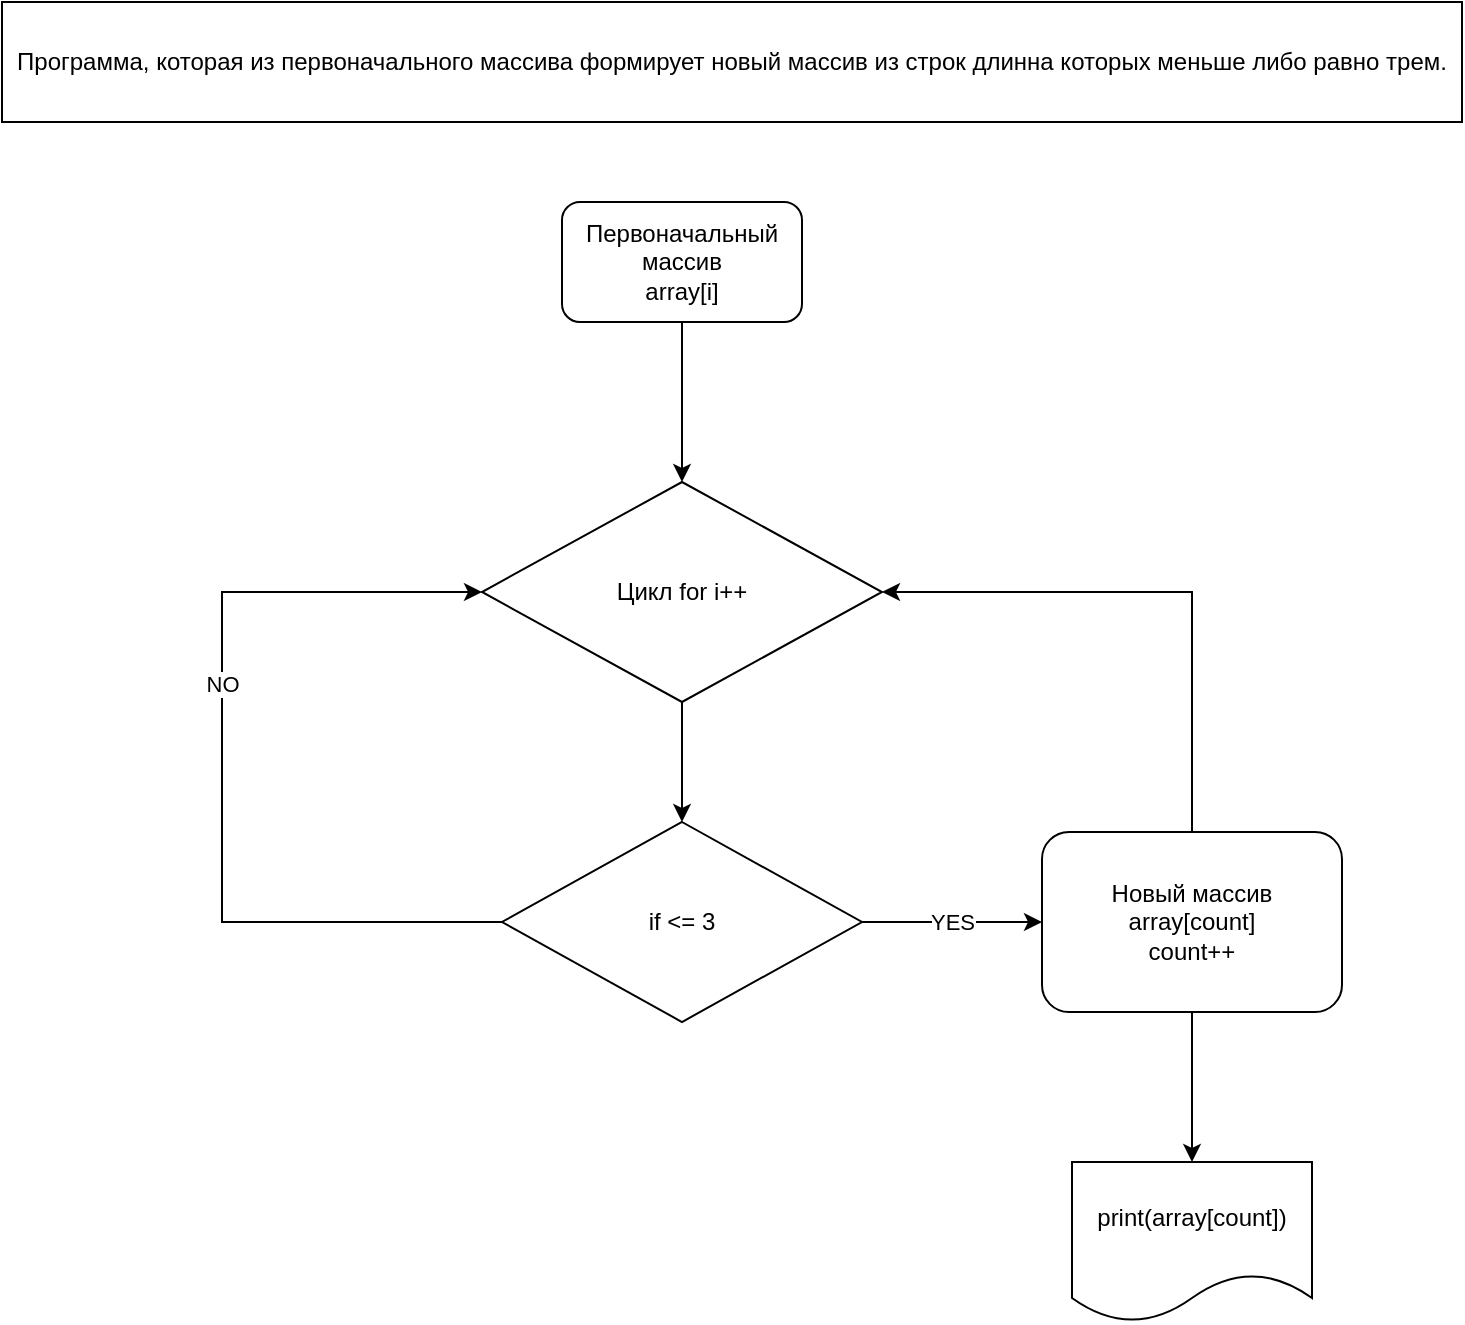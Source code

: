 <mxfile version="20.8.10" type="device"><diagram name="Страница 1" id="8f0riamNLbJsw4-gGtYM"><mxGraphModel dx="864" dy="516" grid="1" gridSize="10" guides="1" tooltips="1" connect="1" arrows="1" fold="1" page="1" pageScale="1" pageWidth="827" pageHeight="1169" math="0" shadow="0"><root><mxCell id="0"/><mxCell id="1" parent="0"/><mxCell id="nxIb9OIAr2ab3tOssErB-3" value="" style="edgeStyle=orthogonalEdgeStyle;rounded=0;orthogonalLoop=1;jettySize=auto;html=1;" edge="1" parent="1" source="nxIb9OIAr2ab3tOssErB-1" target="nxIb9OIAr2ab3tOssErB-2"><mxGeometry relative="1" as="geometry"/></mxCell><mxCell id="nxIb9OIAr2ab3tOssErB-1" value="Первоначальный массив&lt;br&gt;array[i]" style="rounded=1;whiteSpace=wrap;html=1;" vertex="1" parent="1"><mxGeometry x="340" y="130" width="120" height="60" as="geometry"/></mxCell><mxCell id="nxIb9OIAr2ab3tOssErB-5" value="" style="edgeStyle=orthogonalEdgeStyle;rounded=0;orthogonalLoop=1;jettySize=auto;html=1;" edge="1" parent="1" source="nxIb9OIAr2ab3tOssErB-2" target="nxIb9OIAr2ab3tOssErB-4"><mxGeometry relative="1" as="geometry"/></mxCell><mxCell id="nxIb9OIAr2ab3tOssErB-2" value="Цикл for i++" style="rhombus;whiteSpace=wrap;html=1;" vertex="1" parent="1"><mxGeometry x="300" y="270" width="200" height="110" as="geometry"/></mxCell><mxCell id="nxIb9OIAr2ab3tOssErB-6" style="edgeStyle=orthogonalEdgeStyle;rounded=0;orthogonalLoop=1;jettySize=auto;html=1;exitX=0;exitY=0.5;exitDx=0;exitDy=0;entryX=0;entryY=0.5;entryDx=0;entryDy=0;" edge="1" parent="1" source="nxIb9OIAr2ab3tOssErB-4" target="nxIb9OIAr2ab3tOssErB-2"><mxGeometry relative="1" as="geometry"><Array as="points"><mxPoint x="170" y="490"/><mxPoint x="170" y="325"/></Array></mxGeometry></mxCell><mxCell id="nxIb9OIAr2ab3tOssErB-7" value="NO&lt;br&gt;" style="edgeLabel;html=1;align=center;verticalAlign=middle;resizable=0;points=[];" vertex="1" connectable="0" parent="nxIb9OIAr2ab3tOssErB-6"><mxGeometry x="0.191" relative="1" as="geometry"><mxPoint as="offset"/></mxGeometry></mxCell><mxCell id="nxIb9OIAr2ab3tOssErB-9" value="YES&lt;br&gt;" style="edgeStyle=orthogonalEdgeStyle;rounded=0;orthogonalLoop=1;jettySize=auto;html=1;" edge="1" parent="1" source="nxIb9OIAr2ab3tOssErB-4" target="nxIb9OIAr2ab3tOssErB-8"><mxGeometry relative="1" as="geometry"><Array as="points"><mxPoint x="510" y="490"/><mxPoint x="510" y="490"/></Array></mxGeometry></mxCell><mxCell id="nxIb9OIAr2ab3tOssErB-4" value="if &amp;lt;= 3" style="rhombus;whiteSpace=wrap;html=1;" vertex="1" parent="1"><mxGeometry x="310" y="440" width="180" height="100" as="geometry"/></mxCell><mxCell id="nxIb9OIAr2ab3tOssErB-10" style="edgeStyle=orthogonalEdgeStyle;rounded=0;orthogonalLoop=1;jettySize=auto;html=1;exitX=0.5;exitY=0;exitDx=0;exitDy=0;entryX=1;entryY=0.5;entryDx=0;entryDy=0;" edge="1" parent="1" source="nxIb9OIAr2ab3tOssErB-8" target="nxIb9OIAr2ab3tOssErB-2"><mxGeometry relative="1" as="geometry"/></mxCell><mxCell id="nxIb9OIAr2ab3tOssErB-12" value="" style="edgeStyle=orthogonalEdgeStyle;rounded=0;orthogonalLoop=1;jettySize=auto;html=1;" edge="1" parent="1" source="nxIb9OIAr2ab3tOssErB-8" target="nxIb9OIAr2ab3tOssErB-11"><mxGeometry relative="1" as="geometry"/></mxCell><mxCell id="nxIb9OIAr2ab3tOssErB-8" value="Новый массив&lt;br&gt;array[count]&lt;br&gt;count++" style="rounded=1;whiteSpace=wrap;html=1;" vertex="1" parent="1"><mxGeometry x="580" y="445" width="150" height="90" as="geometry"/></mxCell><mxCell id="nxIb9OIAr2ab3tOssErB-11" value="print(array[count])" style="shape=document;whiteSpace=wrap;html=1;boundedLbl=1;" vertex="1" parent="1"><mxGeometry x="595" y="610" width="120" height="80" as="geometry"/></mxCell><mxCell id="nxIb9OIAr2ab3tOssErB-13" value="Программа, которая из первоначального массива формирует новый массив из строк длинна которых меньше либо равно трем." style="rounded=0;whiteSpace=wrap;html=1;" vertex="1" parent="1"><mxGeometry x="60" y="30" width="730" height="60" as="geometry"/></mxCell></root></mxGraphModel></diagram></mxfile>